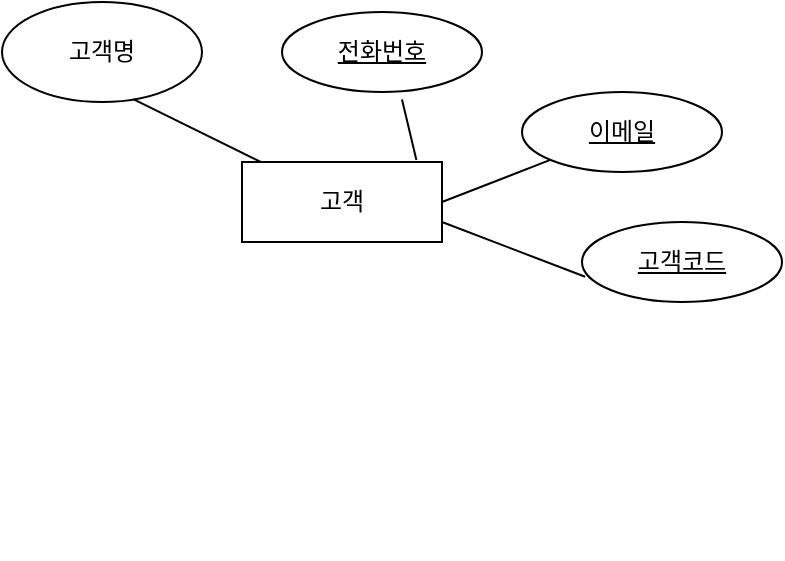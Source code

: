 <mxfile version="23.0.2" type="github">
  <diagram name="페이지-1" id="NOaEFNEy0yUyIm7Dl9I4">
    <mxGraphModel dx="1050" dy="541" grid="1" gridSize="10" guides="1" tooltips="1" connect="1" arrows="1" fold="1" page="1" pageScale="1" pageWidth="827" pageHeight="1169" math="0" shadow="0">
      <root>
        <mxCell id="0" />
        <mxCell id="1" parent="0" />
        <mxCell id="T66atghZs8uzL1YcUkgD-2" style="edgeStyle=orthogonalEdgeStyle;rounded=0;orthogonalLoop=1;jettySize=auto;html=1;" edge="1" parent="1">
          <mxGeometry relative="1" as="geometry">
            <mxPoint x="310" y="540" as="targetPoint" />
            <mxPoint x="310" y="540" as="sourcePoint" />
          </mxGeometry>
        </mxCell>
        <mxCell id="T66atghZs8uzL1YcUkgD-3" value="고객" style="whiteSpace=wrap;html=1;align=center;" vertex="1" parent="1">
          <mxGeometry x="300" y="350" width="100" height="40" as="geometry" />
        </mxCell>
        <mxCell id="T66atghZs8uzL1YcUkgD-12" value="전화번호" style="ellipse;whiteSpace=wrap;html=1;align=center;fontStyle=4;" vertex="1" parent="1">
          <mxGeometry x="320" y="275" width="100" height="40" as="geometry" />
        </mxCell>
        <mxCell id="T66atghZs8uzL1YcUkgD-13" value="" style="endArrow=none;html=1;rounded=0;entryX=0.6;entryY=1.095;entryDx=0;entryDy=0;entryPerimeter=0;exitX=0.872;exitY=-0.025;exitDx=0;exitDy=0;exitPerimeter=0;" edge="1" parent="1" source="T66atghZs8uzL1YcUkgD-3" target="T66atghZs8uzL1YcUkgD-12">
          <mxGeometry relative="1" as="geometry">
            <mxPoint x="330" y="450" as="sourcePoint" />
            <mxPoint x="490" y="450" as="targetPoint" />
          </mxGeometry>
        </mxCell>
        <mxCell id="T66atghZs8uzL1YcUkgD-14" value="고객명" style="ellipse;whiteSpace=wrap;html=1;align=center;" vertex="1" parent="1">
          <mxGeometry x="180" y="270" width="100" height="50" as="geometry" />
        </mxCell>
        <mxCell id="T66atghZs8uzL1YcUkgD-17" value="" style="endArrow=none;html=1;rounded=0;entryX=0.656;entryY=0.972;entryDx=0;entryDy=0;entryPerimeter=0;" edge="1" parent="1" source="T66atghZs8uzL1YcUkgD-3" target="T66atghZs8uzL1YcUkgD-14">
          <mxGeometry relative="1" as="geometry">
            <mxPoint x="330" y="450" as="sourcePoint" />
            <mxPoint x="490" y="450" as="targetPoint" />
          </mxGeometry>
        </mxCell>
        <mxCell id="T66atghZs8uzL1YcUkgD-18" value="이메일" style="ellipse;whiteSpace=wrap;html=1;align=center;fontStyle=4;" vertex="1" parent="1">
          <mxGeometry x="440" y="315" width="100" height="40" as="geometry" />
        </mxCell>
        <mxCell id="T66atghZs8uzL1YcUkgD-19" value="" style="endArrow=none;html=1;rounded=0;exitX=1;exitY=0.5;exitDx=0;exitDy=0;" edge="1" parent="1" source="T66atghZs8uzL1YcUkgD-3" target="T66atghZs8uzL1YcUkgD-18">
          <mxGeometry relative="1" as="geometry">
            <mxPoint x="330" y="450" as="sourcePoint" />
            <mxPoint x="490" y="450" as="targetPoint" />
          </mxGeometry>
        </mxCell>
        <mxCell id="T66atghZs8uzL1YcUkgD-20" value="고객코드&lt;br&gt;" style="ellipse;whiteSpace=wrap;html=1;align=center;fontStyle=4;" vertex="1" parent="1">
          <mxGeometry x="470" y="380" width="100" height="40" as="geometry" />
        </mxCell>
        <mxCell id="T66atghZs8uzL1YcUkgD-21" value="" style="endArrow=none;html=1;rounded=0;entryX=0.016;entryY=0.685;entryDx=0;entryDy=0;entryPerimeter=0;exitX=1;exitY=0.75;exitDx=0;exitDy=0;" edge="1" parent="1" source="T66atghZs8uzL1YcUkgD-3" target="T66atghZs8uzL1YcUkgD-20">
          <mxGeometry relative="1" as="geometry">
            <mxPoint x="330" y="450" as="sourcePoint" />
            <mxPoint x="490" y="450" as="targetPoint" />
          </mxGeometry>
        </mxCell>
      </root>
    </mxGraphModel>
  </diagram>
</mxfile>
